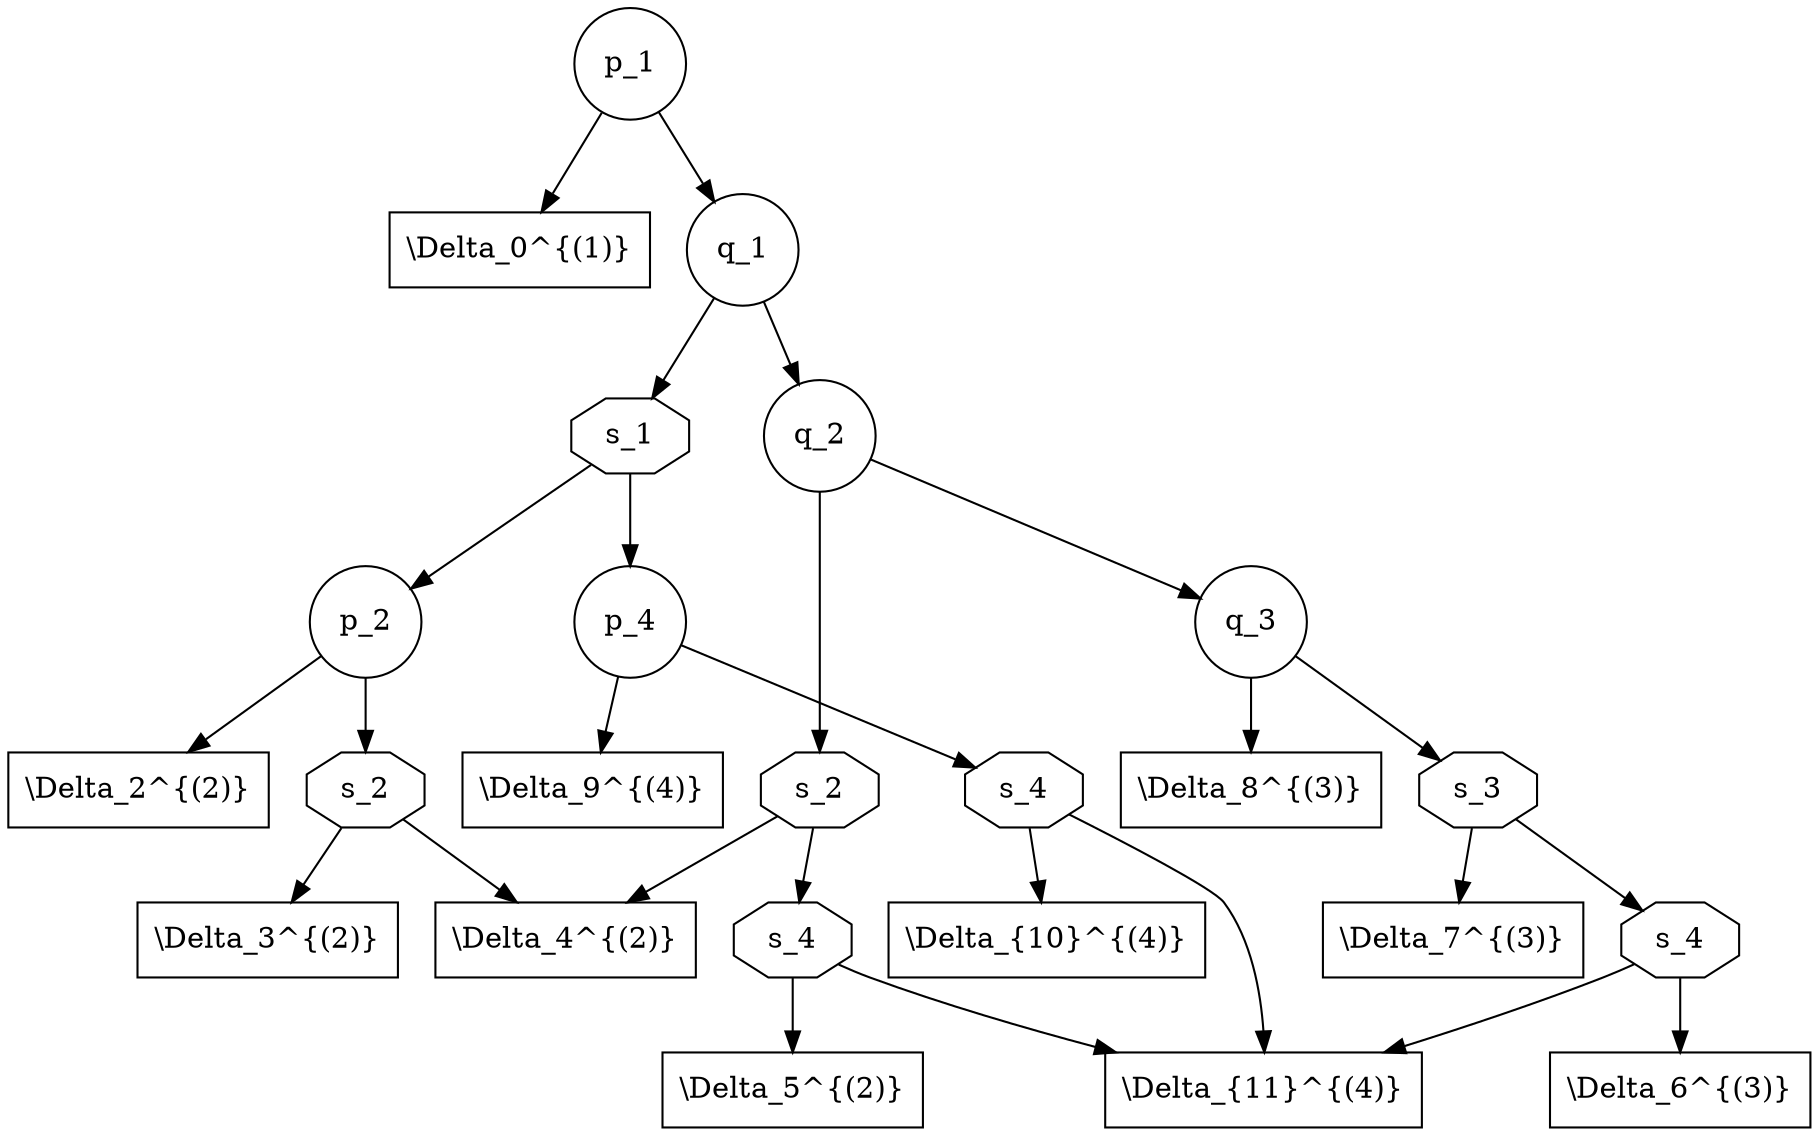 digraph ss3 {
    p1 [label="p_1"] [shape=circle];
    d0 [label="\\Delta_0^{(1)}"] [shape=box];
    q1 [label="q_1"] [shape=circle];
    p4 [label="p_4"] [shape=circle];
    d9 [label="\\Delta_9^{(4)}"] [shape=box];
    s41 [label="s_4"] [shape=octagon];
    s42 [label="s_4"] [shape=octagon];
    s43 [label="s_4"] [shape=octagon];
    p2 [label="p_2"] [shape=circle];
    q2 [label="q_2"] [shape=circle];
    s1 [label="s_1"] [shape=octagon];
    d2 [label="\\Delta_2^{(2)}"] [shape=box];
    s21 [label="s_2"] [shape=octagon];
    s22 [label="s_2"] [shape=octagon];
    q3 [label="q_3"] [shape=circle];
    s3 [label="s_3"] [shape=octagon];
    d3 [label="\\Delta_3^{(2)}"] [shape=box];
    d4 [label="\\Delta_4^{(2)}"] [shape=box];
    d7 [label="\\Delta_7^{(3)}"] [shape=box];
    d8 [label="\\Delta_8^{(3)}"] [shape=box];
    d11 [label="\\Delta_{11}^{(4)}"] [shape=box];
    d10 [label="\\Delta_{10}^{(4)}"] [shape=box];
    d5 [label="\\Delta_5^{(2)}"] [shape=box];
    d6 [label="\\Delta_6^{(3)}"] [shape=box];

    p1 -> d0
    p1 -> q1 -> q2 -> q3 -> d8
    q1 -> s1 -> p4 -> d9
    p4 -> s41 -> d10
    s41 -> d11
    s1 -> p2 -> d2
    p2 -> s21 -> d3
    s21 -> d4
    q2 -> s22
    q3 -> s3
    s3 -> s43 -> d6
    s43 -> d11
    s3 -> d7
    s22 -> s42 -> d5
    s42 -> d11
    s22 -> d4
}
